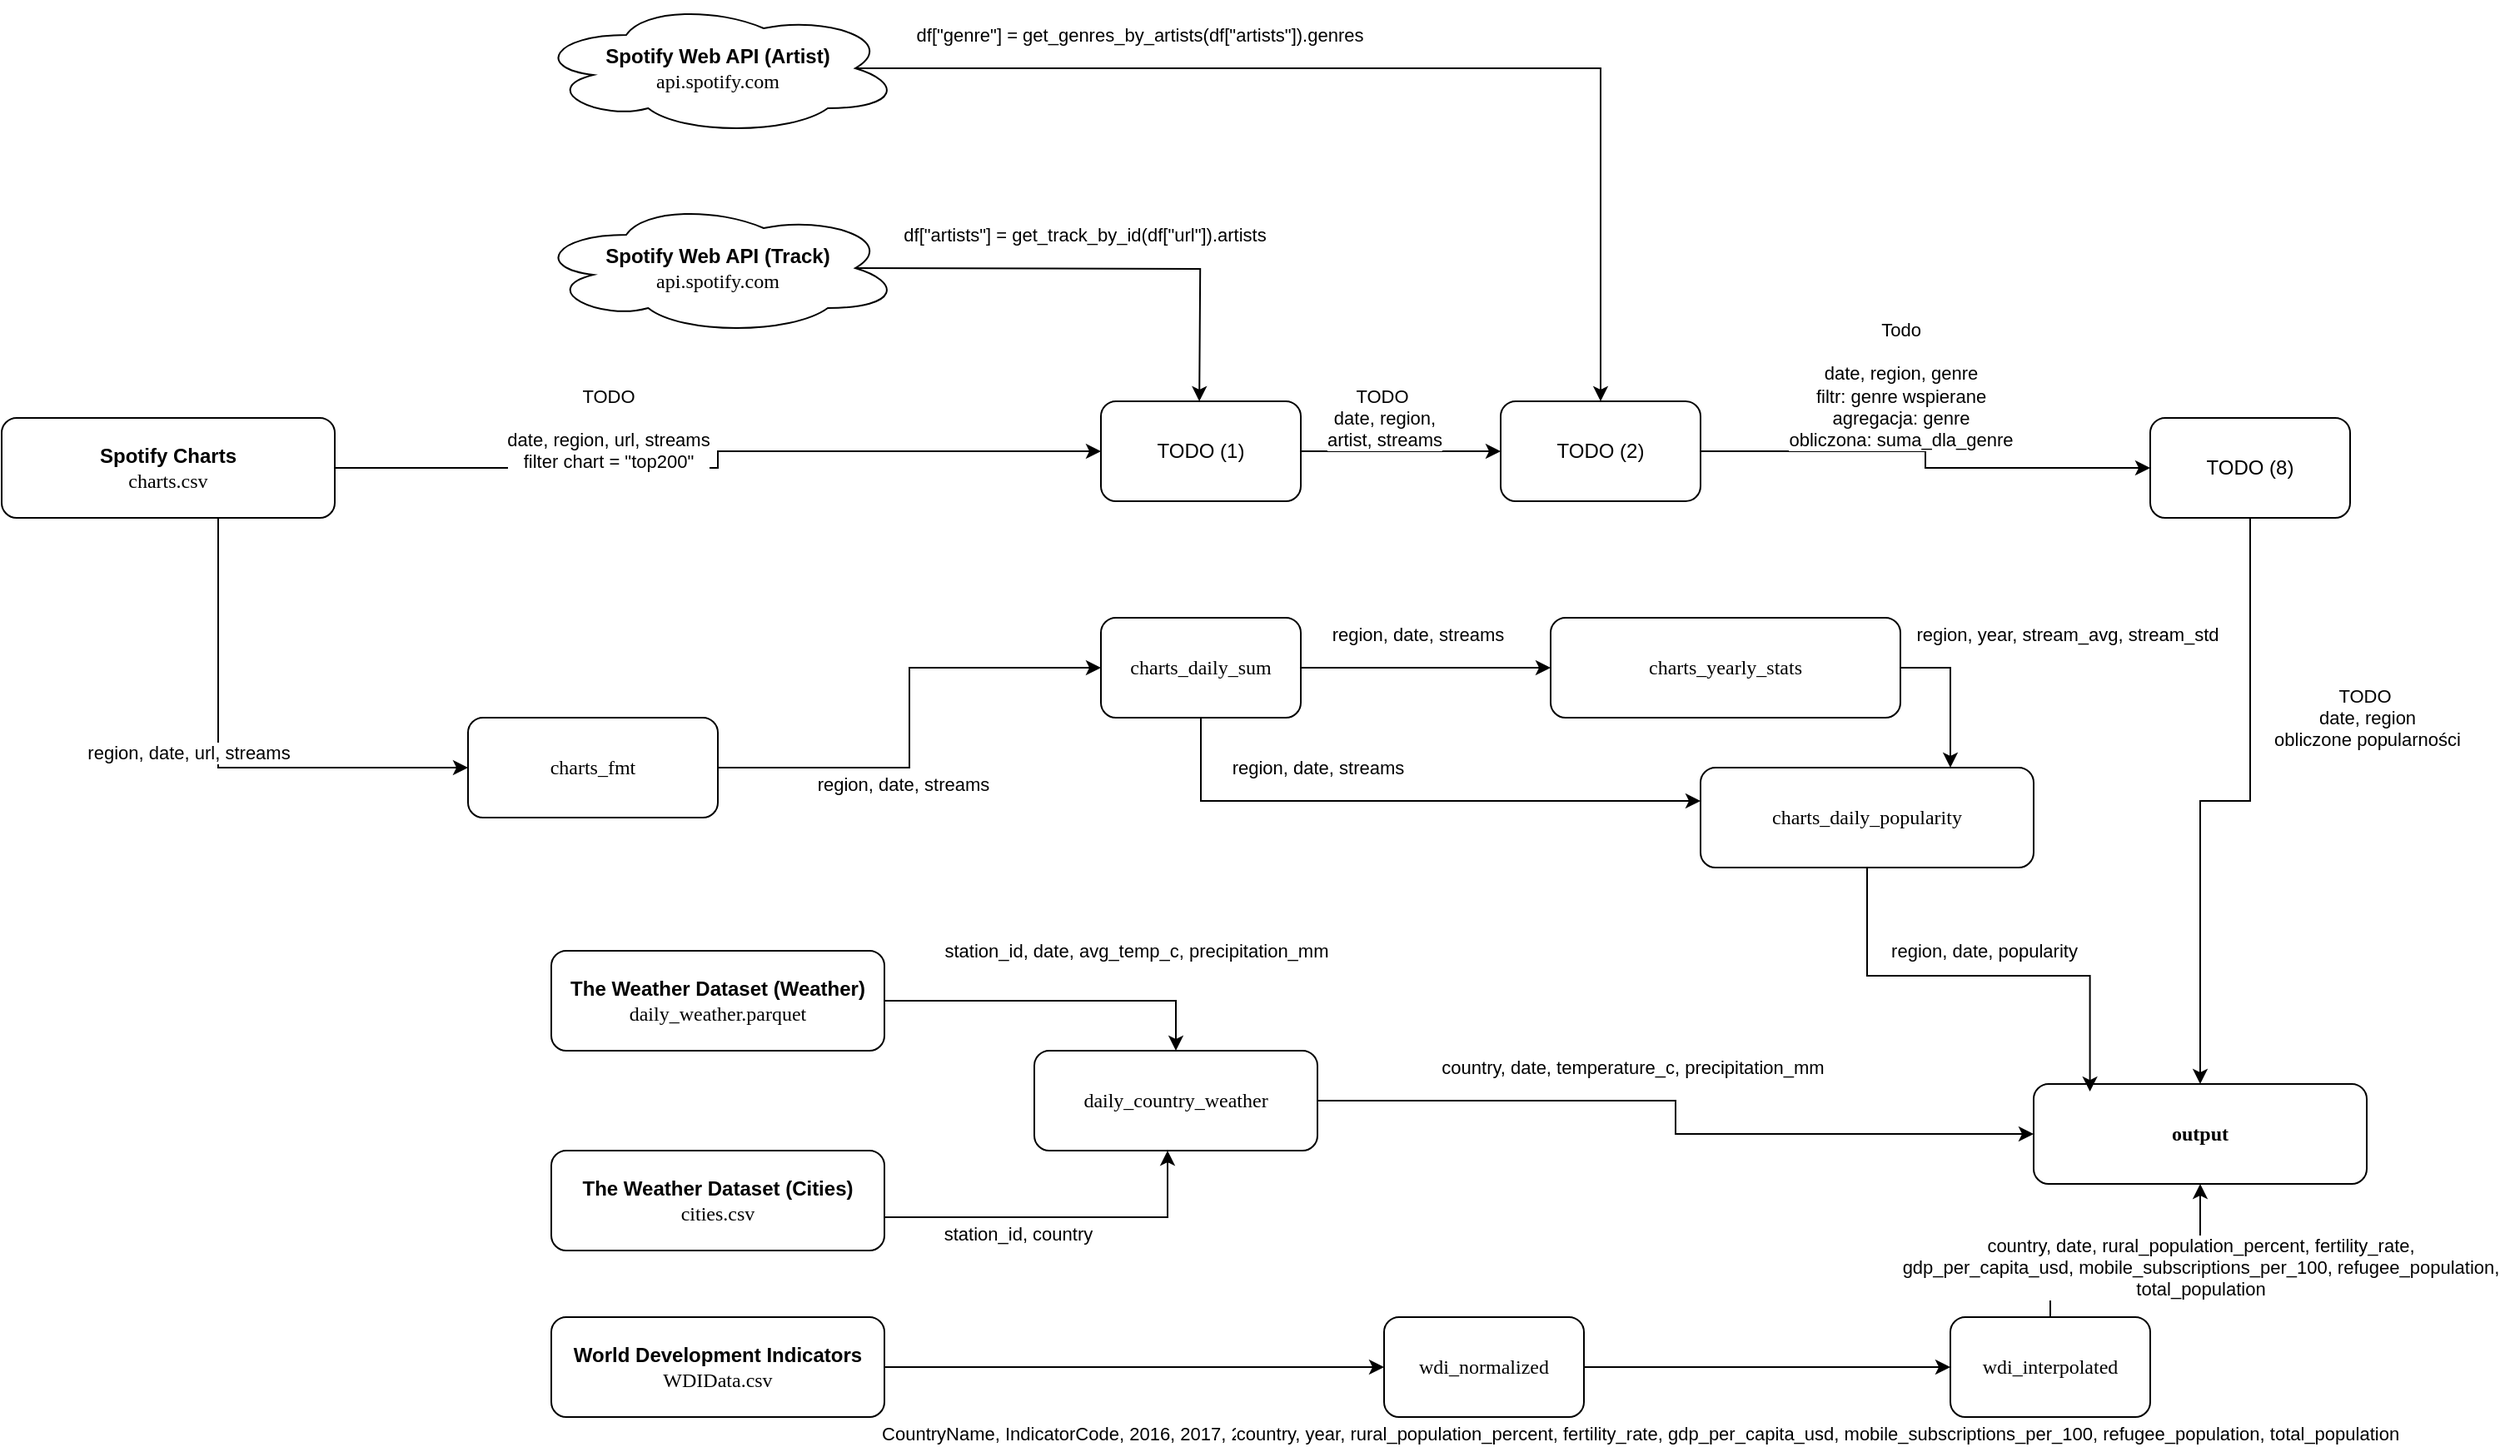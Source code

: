 <mxfile version="26.2.5">
  <diagram name="Page-1" id="cnNyso5UrPQmNNNywSUz">
    <mxGraphModel dx="1577" dy="1568" grid="1" gridSize="10" guides="1" tooltips="1" connect="1" arrows="1" fold="1" page="1" pageScale="1" pageWidth="827" pageHeight="1169" math="0" shadow="0">
      <root>
        <mxCell id="0" />
        <mxCell id="1" parent="0" />
        <mxCell id="EXF6hBYinvzkw5YrOlWF-26" style="edgeStyle=orthogonalEdgeStyle;rounded=0;orthogonalLoop=1;jettySize=auto;html=1;exitX=1;exitY=0.5;exitDx=0;exitDy=0;entryX=0;entryY=0.5;entryDx=0;entryDy=0;" parent="1" source="EXF6hBYinvzkw5YrOlWF-17" target="EXF6hBYinvzkw5YrOlWF-24" edge="1">
          <mxGeometry relative="1" as="geometry" />
        </mxCell>
        <mxCell id="EXF6hBYinvzkw5YrOlWF-37" value="&lt;div&gt;&lt;br&gt;&lt;/div&gt;&lt;div&gt;TODO&lt;/div&gt;&lt;div&gt;&lt;br&gt;&lt;/div&gt;&lt;div&gt;date, region, url, streams&lt;/div&gt;&lt;div&gt;filter chart = &quot;top200&quot;&lt;/div&gt;" style="edgeLabel;html=1;align=center;verticalAlign=middle;resizable=0;points=[];" parent="EXF6hBYinvzkw5YrOlWF-26" vertex="1" connectable="0">
          <mxGeometry x="-0.41" y="1" relative="1" as="geometry">
            <mxPoint x="25" y="-29" as="offset" />
          </mxGeometry>
        </mxCell>
        <mxCell id="9T9FECJhJkGeZcrZyAYb-24" style="edgeStyle=orthogonalEdgeStyle;rounded=0;orthogonalLoop=1;jettySize=auto;html=1;" edge="1" parent="1" source="EXF6hBYinvzkw5YrOlWF-17" target="9T9FECJhJkGeZcrZyAYb-23">
          <mxGeometry relative="1" as="geometry">
            <mxPoint x="-250.0" y="200.0" as="targetPoint" />
            <Array as="points">
              <mxPoint x="-170" y="260" />
            </Array>
          </mxGeometry>
        </mxCell>
        <mxCell id="9T9FECJhJkGeZcrZyAYb-26" value="region, date, url, streams" style="edgeLabel;html=1;align=center;verticalAlign=middle;resizable=0;points=[];" vertex="1" connectable="0" parent="9T9FECJhJkGeZcrZyAYb-24">
          <mxGeometry x="0.026" y="-3" relative="1" as="geometry">
            <mxPoint x="-22" y="-12" as="offset" />
          </mxGeometry>
        </mxCell>
        <mxCell id="EXF6hBYinvzkw5YrOlWF-17" value="&lt;div&gt;&lt;b&gt;Spotify Charts&lt;/b&gt;&lt;/div&gt;&lt;div&gt;&lt;font data-font-src=&quot;https://fonts.googleapis.com/css?family=JetBrains+Mono&quot; face=&quot;JetBrains Mono&quot;&gt;charts.csv&lt;/font&gt;&lt;/div&gt;" style="rounded=1;whiteSpace=wrap;html=1;" parent="1" vertex="1">
          <mxGeometry x="-300" y="50" width="200" height="60" as="geometry" />
        </mxCell>
        <mxCell id="EXF6hBYinvzkw5YrOlWF-54" style="edgeStyle=orthogonalEdgeStyle;rounded=0;orthogonalLoop=1;jettySize=auto;html=1;exitX=1;exitY=0.5;exitDx=0;exitDy=0;entryX=0.5;entryY=0;entryDx=0;entryDy=0;" parent="1" source="EXF6hBYinvzkw5YrOlWF-19" target="EXF6hBYinvzkw5YrOlWF-23" edge="1">
          <mxGeometry relative="1" as="geometry" />
        </mxCell>
        <mxCell id="EXF6hBYinvzkw5YrOlWF-57" value="&lt;div&gt;station_id, date, avg_temp_c, precipitation_mm&lt;/div&gt;" style="edgeLabel;html=1;align=center;verticalAlign=middle;resizable=0;points=[];" parent="EXF6hBYinvzkw5YrOlWF-54" vertex="1" connectable="0">
          <mxGeometry x="-0.558" y="-3" relative="1" as="geometry">
            <mxPoint x="105" y="-33" as="offset" />
          </mxGeometry>
        </mxCell>
        <mxCell id="EXF6hBYinvzkw5YrOlWF-19" value="&lt;div&gt;&lt;b&gt;The Weather Dataset (Weather)&lt;/b&gt;&lt;/div&gt;&lt;div&gt;&lt;font face=&quot;JetBrains Mono&quot;&gt;daily_weather.parquet&lt;/font&gt;&lt;/div&gt;" style="rounded=1;whiteSpace=wrap;html=1;" parent="1" vertex="1">
          <mxGeometry x="30" y="370" width="200" height="60" as="geometry" />
        </mxCell>
        <mxCell id="EXF6hBYinvzkw5YrOlWF-55" style="edgeStyle=orthogonalEdgeStyle;rounded=0;orthogonalLoop=1;jettySize=auto;html=1;exitX=1;exitY=0.5;exitDx=0;exitDy=0;" parent="1" source="EXF6hBYinvzkw5YrOlWF-20" target="EXF6hBYinvzkw5YrOlWF-23" edge="1">
          <mxGeometry relative="1" as="geometry">
            <Array as="points">
              <mxPoint x="230" y="530" />
              <mxPoint x="400" y="530" />
            </Array>
          </mxGeometry>
        </mxCell>
        <mxCell id="EXF6hBYinvzkw5YrOlWF-56" value="station_id, country" style="edgeLabel;html=1;align=center;verticalAlign=middle;resizable=0;points=[];" parent="EXF6hBYinvzkw5YrOlWF-55" vertex="1" connectable="0">
          <mxGeometry x="0.028" y="1" relative="1" as="geometry">
            <mxPoint x="-23" y="11" as="offset" />
          </mxGeometry>
        </mxCell>
        <mxCell id="EXF6hBYinvzkw5YrOlWF-20" value="&lt;div&gt;&lt;b&gt;The Weather Dataset (Cities)&lt;/b&gt;&lt;/div&gt;&lt;div&gt;&lt;font face=&quot;JetBrains Mono&quot;&gt;cities.csv&lt;/font&gt;&lt;/div&gt;" style="rounded=1;whiteSpace=wrap;html=1;" parent="1" vertex="1">
          <mxGeometry x="30" y="490" width="200" height="60" as="geometry" />
        </mxCell>
        <mxCell id="EXF6hBYinvzkw5YrOlWF-60" style="edgeStyle=orthogonalEdgeStyle;rounded=0;orthogonalLoop=1;jettySize=auto;html=1;exitX=1;exitY=0.5;exitDx=0;exitDy=0;entryX=0;entryY=0.5;entryDx=0;entryDy=0;" parent="1" source="EXF6hBYinvzkw5YrOlWF-21" target="EXF6hBYinvzkw5YrOlWF-59" edge="1">
          <mxGeometry relative="1" as="geometry" />
        </mxCell>
        <mxCell id="EXF6hBYinvzkw5YrOlWF-67" value="CountryName, IndicatorCode, 2016, 2017, 2018, 2019, 2020, 2021" style="edgeLabel;html=1;align=center;verticalAlign=middle;resizable=0;points=[];" parent="EXF6hBYinvzkw5YrOlWF-60" vertex="1" connectable="0">
          <mxGeometry x="-0.245" y="-4" relative="1" as="geometry">
            <mxPoint x="47" y="36" as="offset" />
          </mxGeometry>
        </mxCell>
        <mxCell id="EXF6hBYinvzkw5YrOlWF-21" value="&lt;div&gt;&lt;b&gt;World Development Indicators&lt;/b&gt;&lt;/div&gt;&lt;div&gt;&lt;font face=&quot;JetBrains Mono&quot;&gt;WDIData.csv&lt;/font&gt;&lt;/div&gt;" style="rounded=1;whiteSpace=wrap;html=1;" parent="1" vertex="1">
          <mxGeometry x="30" y="590" width="200" height="60" as="geometry" />
        </mxCell>
        <mxCell id="EXF6hBYinvzkw5YrOlWF-22" value="&lt;b&gt;output&lt;/b&gt;" style="rounded=1;whiteSpace=wrap;html=1;fontFamily=JetBrains Mono;fontSource=https%3A%2F%2Ffonts.googleapis.com%2Fcss%3Ffamily%3DJetBrains%2BMono;" parent="1" vertex="1">
          <mxGeometry x="920" y="450" width="200" height="60" as="geometry" />
        </mxCell>
        <mxCell id="EXF6hBYinvzkw5YrOlWF-58" style="edgeStyle=orthogonalEdgeStyle;rounded=0;orthogonalLoop=1;jettySize=auto;html=1;exitX=1;exitY=0.5;exitDx=0;exitDy=0;entryX=0;entryY=0.5;entryDx=0;entryDy=0;" parent="1" source="EXF6hBYinvzkw5YrOlWF-23" target="EXF6hBYinvzkw5YrOlWF-22" edge="1">
          <mxGeometry relative="1" as="geometry" />
        </mxCell>
        <mxCell id="EXF6hBYinvzkw5YrOlWF-71" value="country, date, temperature_c, precipitation_mm" style="edgeLabel;html=1;align=center;verticalAlign=middle;resizable=0;points=[];" parent="EXF6hBYinvzkw5YrOlWF-58" vertex="1" connectable="0">
          <mxGeometry x="-0.279" y="3" relative="1" as="geometry">
            <mxPoint x="27" y="-17" as="offset" />
          </mxGeometry>
        </mxCell>
        <mxCell id="EXF6hBYinvzkw5YrOlWF-23" value="daily_country_weather" style="rounded=1;whiteSpace=wrap;html=1;fontFamily=JetBrains Mono;fontSource=https%3A%2F%2Ffonts.googleapis.com%2Fcss%3Ffamily%3DJetBrains%2BMono;" parent="1" vertex="1">
          <mxGeometry x="320" y="430" width="170" height="60" as="geometry" />
        </mxCell>
        <mxCell id="EXF6hBYinvzkw5YrOlWF-35" style="edgeStyle=orthogonalEdgeStyle;rounded=0;orthogonalLoop=1;jettySize=auto;html=1;" parent="1" source="EXF6hBYinvzkw5YrOlWF-24" target="EXF6hBYinvzkw5YrOlWF-30" edge="1">
          <mxGeometry relative="1" as="geometry" />
        </mxCell>
        <mxCell id="EXF6hBYinvzkw5YrOlWF-38" value="TODO&amp;nbsp;&lt;div&gt;date, region,&lt;/div&gt;&lt;div&gt;artist, streams&lt;/div&gt;" style="edgeLabel;html=1;align=center;verticalAlign=middle;resizable=0;points=[];" parent="EXF6hBYinvzkw5YrOlWF-35" vertex="1" connectable="0">
          <mxGeometry x="-0.232" y="-1" relative="1" as="geometry">
            <mxPoint x="4" y="-21" as="offset" />
          </mxGeometry>
        </mxCell>
        <mxCell id="EXF6hBYinvzkw5YrOlWF-24" value="TODO (1)" style="rounded=1;whiteSpace=wrap;html=1;" parent="1" vertex="1">
          <mxGeometry x="360" y="40" width="120" height="60" as="geometry" />
        </mxCell>
        <mxCell id="EXF6hBYinvzkw5YrOlWF-34" style="edgeStyle=orthogonalEdgeStyle;rounded=0;orthogonalLoop=1;jettySize=auto;html=1;exitX=0.875;exitY=0.5;exitDx=0;exitDy=0;exitPerimeter=0;" parent="1" source="EXF6hBYinvzkw5YrOlWF-28" target="EXF6hBYinvzkw5YrOlWF-30" edge="1">
          <mxGeometry relative="1" as="geometry" />
        </mxCell>
        <mxCell id="EXF6hBYinvzkw5YrOlWF-36" value="df[&quot;genre&quot;] = get_genres_by_artists(df[&quot;artists&quot;]).genres" style="edgeLabel;html=1;align=center;verticalAlign=middle;resizable=0;points=[];" parent="EXF6hBYinvzkw5YrOlWF-34" vertex="1" connectable="0">
          <mxGeometry x="-0.704" y="2" relative="1" as="geometry">
            <mxPoint x="74" y="-18" as="offset" />
          </mxGeometry>
        </mxCell>
        <mxCell id="EXF6hBYinvzkw5YrOlWF-28" value="&lt;div&gt;&lt;b&gt;Spotify Web API (Artist)&lt;/b&gt;&lt;/div&gt;&lt;div&gt;&lt;font data-font-src=&quot;https://fonts.googleapis.com/css?family=JetBrains+Mono&quot; face=&quot;JetBrains Mono&quot;&gt;&lt;span data-encore-id=&quot;type&quot; class=&quot;Type__TypeElement-sc-goli3j-0 eyOwjh sc-5af7b528-1 eWezdH&quot;&gt;api.spotify.com&lt;/span&gt;&lt;/font&gt;&lt;/div&gt;" style="ellipse;shape=cloud;whiteSpace=wrap;html=1;" parent="1" vertex="1">
          <mxGeometry x="20" y="-200" width="220" height="80" as="geometry" />
        </mxCell>
        <mxCell id="EXF6hBYinvzkw5YrOlWF-32" style="edgeStyle=orthogonalEdgeStyle;rounded=0;orthogonalLoop=1;jettySize=auto;html=1;exitX=0.875;exitY=0.5;exitDx=0;exitDy=0;exitPerimeter=0;" parent="1" edge="1">
          <mxGeometry relative="1" as="geometry">
            <mxPoint x="211.5" y="-40.0" as="sourcePoint" />
            <mxPoint x="419.077" y="40.0" as="targetPoint" />
          </mxGeometry>
        </mxCell>
        <mxCell id="EXF6hBYinvzkw5YrOlWF-33" value="df[&quot;artists&quot;] = get_track_by_id(df[&quot;url&quot;]).artists" style="edgeLabel;html=1;align=center;verticalAlign=middle;resizable=0;points=[];" parent="EXF6hBYinvzkw5YrOlWF-32" vertex="1" connectable="0">
          <mxGeometry x="-0.424" relative="1" as="geometry">
            <mxPoint x="55" y="-20" as="offset" />
          </mxGeometry>
        </mxCell>
        <mxCell id="EXF6hBYinvzkw5YrOlWF-29" value="&lt;div&gt;&lt;b&gt;Spotify Web API (Track)&lt;/b&gt;&lt;/div&gt;&lt;div&gt;&lt;font data-font-src=&quot;https://fonts.googleapis.com/css?family=JetBrains+Mono&quot; face=&quot;JetBrains Mono&quot;&gt;&lt;span data-encore-id=&quot;type&quot; class=&quot;Type__TypeElement-sc-goli3j-0 eyOwjh sc-5af7b528-1 eWezdH&quot;&gt;api.spotify.com&lt;/span&gt;&lt;/font&gt;&lt;/div&gt;" style="ellipse;shape=cloud;whiteSpace=wrap;html=1;" parent="1" vertex="1">
          <mxGeometry x="20" y="-80" width="220" height="80" as="geometry" />
        </mxCell>
        <mxCell id="EXF6hBYinvzkw5YrOlWF-45" style="edgeStyle=orthogonalEdgeStyle;rounded=0;orthogonalLoop=1;jettySize=auto;html=1;entryX=0.5;entryY=0;entryDx=0;entryDy=0;" parent="1" source="EXF6hBYinvzkw5YrOlWF-62" target="EXF6hBYinvzkw5YrOlWF-22" edge="1">
          <mxGeometry relative="1" as="geometry" />
        </mxCell>
        <mxCell id="EXF6hBYinvzkw5YrOlWF-66" value="TODO&amp;nbsp;&lt;div&gt;date, region&lt;/div&gt;&lt;div&gt;obliczone popularności&lt;/div&gt;" style="edgeLabel;html=1;align=center;verticalAlign=middle;resizable=0;points=[];" parent="EXF6hBYinvzkw5YrOlWF-45" vertex="1" connectable="0">
          <mxGeometry x="-0.397" y="-2" relative="1" as="geometry">
            <mxPoint x="72" y="8" as="offset" />
          </mxGeometry>
        </mxCell>
        <mxCell id="EXF6hBYinvzkw5YrOlWF-30" value="TODO (2)" style="rounded=1;whiteSpace=wrap;html=1;" parent="1" vertex="1">
          <mxGeometry x="600" y="40" width="120" height="60" as="geometry" />
        </mxCell>
        <mxCell id="EXF6hBYinvzkw5YrOlWF-43" style="edgeStyle=orthogonalEdgeStyle;rounded=0;orthogonalLoop=1;jettySize=auto;html=1;exitX=1;exitY=0.5;exitDx=0;exitDy=0;" parent="1" source="EXF6hBYinvzkw5YrOlWF-39" target="EXF6hBYinvzkw5YrOlWF-42" edge="1">
          <mxGeometry relative="1" as="geometry" />
        </mxCell>
        <mxCell id="EXF6hBYinvzkw5YrOlWF-44" value="region,&amp;nbsp;date, streams" style="edgeLabel;html=1;align=center;verticalAlign=middle;resizable=0;points=[];" parent="EXF6hBYinvzkw5YrOlWF-43" vertex="1" connectable="0">
          <mxGeometry x="-0.096" y="-5" relative="1" as="geometry">
            <mxPoint x="2" y="-25" as="offset" />
          </mxGeometry>
        </mxCell>
        <mxCell id="EXF6hBYinvzkw5YrOlWF-39" value="&lt;font data-font-src=&quot;https://fonts.googleapis.com/css?family=JetBrains+Mono&quot; face=&quot;JetBrains Mono&quot;&gt;charts_daily_sum&lt;/font&gt;" style="rounded=1;whiteSpace=wrap;html=1;" parent="1" vertex="1">
          <mxGeometry x="360" y="170" width="120" height="60" as="geometry" />
        </mxCell>
        <mxCell id="EXF6hBYinvzkw5YrOlWF-46" style="edgeStyle=orthogonalEdgeStyle;rounded=0;orthogonalLoop=1;jettySize=auto;html=1;" parent="1" source="EXF6hBYinvzkw5YrOlWF-42" target="9T9FECJhJkGeZcrZyAYb-29" edge="1">
          <mxGeometry relative="1" as="geometry">
            <Array as="points">
              <mxPoint x="870" y="200" />
            </Array>
          </mxGeometry>
        </mxCell>
        <mxCell id="EXF6hBYinvzkw5YrOlWF-53" value="region,&amp;nbsp;year, stream_avg, stream_std" style="edgeLabel;html=1;align=center;verticalAlign=middle;resizable=0;points=[];" parent="EXF6hBYinvzkw5YrOlWF-46" vertex="1" connectable="0">
          <mxGeometry x="-0.689" y="1" relative="1" as="geometry">
            <mxPoint x="86" y="-19" as="offset" />
          </mxGeometry>
        </mxCell>
        <mxCell id="EXF6hBYinvzkw5YrOlWF-42" value="charts_yearly_stats" style="rounded=1;whiteSpace=wrap;html=1;fontFamily=JetBrains Mono;fontSource=https%3A%2F%2Ffonts.googleapis.com%2Fcss%3Ffamily%3DJetBrains%2BMono;" parent="1" vertex="1">
          <mxGeometry x="630" y="170" width="210" height="60" as="geometry" />
        </mxCell>
        <mxCell id="EXF6hBYinvzkw5YrOlWF-47" style="edgeStyle=orthogonalEdgeStyle;rounded=0;orthogonalLoop=1;jettySize=auto;html=1;exitX=0.5;exitY=1;exitDx=0;exitDy=0;" parent="1" source="EXF6hBYinvzkw5YrOlWF-39" target="9T9FECJhJkGeZcrZyAYb-29" edge="1">
          <mxGeometry relative="1" as="geometry">
            <Array as="points">
              <mxPoint x="420" y="280" />
            </Array>
          </mxGeometry>
        </mxCell>
        <mxCell id="EXF6hBYinvzkw5YrOlWF-51" value="region, date, streams" style="edgeLabel;html=1;align=center;verticalAlign=middle;resizable=0;points=[];" parent="EXF6hBYinvzkw5YrOlWF-47" vertex="1" connectable="0">
          <mxGeometry x="-0.067" y="3" relative="1" as="geometry">
            <mxPoint x="-44" y="-17" as="offset" />
          </mxGeometry>
        </mxCell>
        <mxCell id="EXF6hBYinvzkw5YrOlWF-68" style="edgeStyle=orthogonalEdgeStyle;rounded=0;orthogonalLoop=1;jettySize=auto;html=1;" parent="1" source="EXF6hBYinvzkw5YrOlWF-59" target="EXF6hBYinvzkw5YrOlWF-63" edge="1">
          <mxGeometry relative="1" as="geometry" />
        </mxCell>
        <mxCell id="EXF6hBYinvzkw5YrOlWF-69" value="country, year, rural_population_percent, fertility_rate, gdp_per_capita_usd, mobile_subscriptions_per_100, refugee_population, total_population" style="edgeLabel;html=1;align=center;verticalAlign=middle;resizable=0;points=[];" parent="EXF6hBYinvzkw5YrOlWF-68" vertex="1" connectable="0">
          <mxGeometry x="-0.165" y="-5" relative="1" as="geometry">
            <mxPoint x="48" y="35" as="offset" />
          </mxGeometry>
        </mxCell>
        <mxCell id="EXF6hBYinvzkw5YrOlWF-59" value="wdi_normalized" style="rounded=1;whiteSpace=wrap;html=1;fontFamily=JetBrains Mono;fontSource=https%3A%2F%2Ffonts.googleapis.com%2Fcss%3Ffamily%3DJetBrains%2BMono;" parent="1" vertex="1">
          <mxGeometry x="530" y="590" width="120" height="60" as="geometry" />
        </mxCell>
        <mxCell id="EXF6hBYinvzkw5YrOlWF-70" style="edgeStyle=orthogonalEdgeStyle;rounded=0;orthogonalLoop=1;jettySize=auto;html=1;" parent="1" source="EXF6hBYinvzkw5YrOlWF-63" target="EXF6hBYinvzkw5YrOlWF-22" edge="1">
          <mxGeometry relative="1" as="geometry" />
        </mxCell>
        <mxCell id="EXF6hBYinvzkw5YrOlWF-72" value="country, date, rural_population_percent, fertility_rate, &lt;br/&gt;gdp_per_capita_usd, mobile_subscriptions_per_100, refugee_population, &lt;br/&gt;total_population" style="edgeLabel;html=1;align=center;verticalAlign=middle;resizable=0;points=[];" parent="EXF6hBYinvzkw5YrOlWF-70" vertex="1" connectable="0">
          <mxGeometry x="0.157" y="-3" relative="1" as="geometry">
            <mxPoint x="31" y="7" as="offset" />
          </mxGeometry>
        </mxCell>
        <mxCell id="EXF6hBYinvzkw5YrOlWF-63" value="wdi_interpolated" style="rounded=1;whiteSpace=wrap;html=1;fontFamily=JetBrains Mono;fontSource=https%3A%2F%2Ffonts.googleapis.com%2Fcss%3Ffamily%3DJetBrains%2BMono;" parent="1" vertex="1">
          <mxGeometry x="870" y="590" width="120" height="60" as="geometry" />
        </mxCell>
        <mxCell id="EXF6hBYinvzkw5YrOlWF-64" value="" style="edgeStyle=orthogonalEdgeStyle;rounded=0;orthogonalLoop=1;jettySize=auto;html=1;exitX=1;exitY=0.5;exitDx=0;exitDy=0;" parent="1" source="EXF6hBYinvzkw5YrOlWF-30" target="EXF6hBYinvzkw5YrOlWF-62" edge="1">
          <mxGeometry relative="1" as="geometry">
            <mxPoint x="720" y="70" as="sourcePoint" />
            <mxPoint x="1020" y="450" as="targetPoint" />
            <Array as="points" />
          </mxGeometry>
        </mxCell>
        <mxCell id="EXF6hBYinvzkw5YrOlWF-65" value="&lt;div&gt;Todo&lt;/div&gt;&lt;div&gt;&lt;br&gt;&lt;/div&gt;&lt;div&gt;date, region, genre&lt;/div&gt;&lt;div&gt;filtr: genre wspierane&lt;/div&gt;&lt;div&gt;agregacja: genre&lt;/div&gt;&lt;div&gt;obliczona: suma_dla_genre&lt;/div&gt;" style="edgeLabel;html=1;align=center;verticalAlign=middle;resizable=0;points=[];" parent="EXF6hBYinvzkw5YrOlWF-64" vertex="1" connectable="0">
          <mxGeometry x="-0.609" y="2" relative="1" as="geometry">
            <mxPoint x="65" y="-38" as="offset" />
          </mxGeometry>
        </mxCell>
        <mxCell id="EXF6hBYinvzkw5YrOlWF-62" value="TODO (8)" style="rounded=1;whiteSpace=wrap;html=1;" parent="1" vertex="1">
          <mxGeometry x="990" y="50" width="120" height="60" as="geometry" />
        </mxCell>
        <mxCell id="9T9FECJhJkGeZcrZyAYb-27" style="edgeStyle=orthogonalEdgeStyle;rounded=0;orthogonalLoop=1;jettySize=auto;html=1;exitX=1;exitY=0.5;exitDx=0;exitDy=0;" edge="1" parent="1" source="9T9FECJhJkGeZcrZyAYb-23" target="EXF6hBYinvzkw5YrOlWF-39">
          <mxGeometry relative="1" as="geometry" />
        </mxCell>
        <mxCell id="9T9FECJhJkGeZcrZyAYb-28" value="region, date, streams" style="edgeLabel;html=1;align=center;verticalAlign=middle;resizable=0;points=[];" vertex="1" connectable="0" parent="9T9FECJhJkGeZcrZyAYb-27">
          <mxGeometry x="-0.521" y="-6" relative="1" as="geometry">
            <mxPoint x="41" y="4" as="offset" />
          </mxGeometry>
        </mxCell>
        <mxCell id="9T9FECJhJkGeZcrZyAYb-23" value="&lt;font data-font-src=&quot;https://fonts.googleapis.com/css?family=JetBrains+Mono&quot; face=&quot;JetBrains Mono&quot;&gt;charts_fmt&lt;/font&gt;" style="rounded=1;whiteSpace=wrap;html=1;" vertex="1" parent="1">
          <mxGeometry x="-20" y="230" width="150" height="60" as="geometry" />
        </mxCell>
        <mxCell id="9T9FECJhJkGeZcrZyAYb-29" value="charts_daily_popularity" style="rounded=1;whiteSpace=wrap;html=1;fontFamily=JetBrains Mono;fontSource=https%3A%2F%2Ffonts.googleapis.com%2Fcss%3Ffamily%3DJetBrains%2BMono;" vertex="1" parent="1">
          <mxGeometry x="720" y="260" width="200" height="60" as="geometry" />
        </mxCell>
        <mxCell id="9T9FECJhJkGeZcrZyAYb-32" style="edgeStyle=orthogonalEdgeStyle;rounded=0;orthogonalLoop=1;jettySize=auto;html=1;entryX=0.169;entryY=0.076;entryDx=0;entryDy=0;entryPerimeter=0;" edge="1" parent="1" source="9T9FECJhJkGeZcrZyAYb-29" target="EXF6hBYinvzkw5YrOlWF-22">
          <mxGeometry relative="1" as="geometry" />
        </mxCell>
        <mxCell id="9T9FECJhJkGeZcrZyAYb-33" value="region, date, popularity" style="edgeLabel;html=1;align=center;verticalAlign=middle;resizable=0;points=[];" vertex="1" connectable="0" parent="9T9FECJhJkGeZcrZyAYb-32">
          <mxGeometry x="-0.446" relative="1" as="geometry">
            <mxPoint x="60" y="-15" as="offset" />
          </mxGeometry>
        </mxCell>
      </root>
    </mxGraphModel>
  </diagram>
</mxfile>
